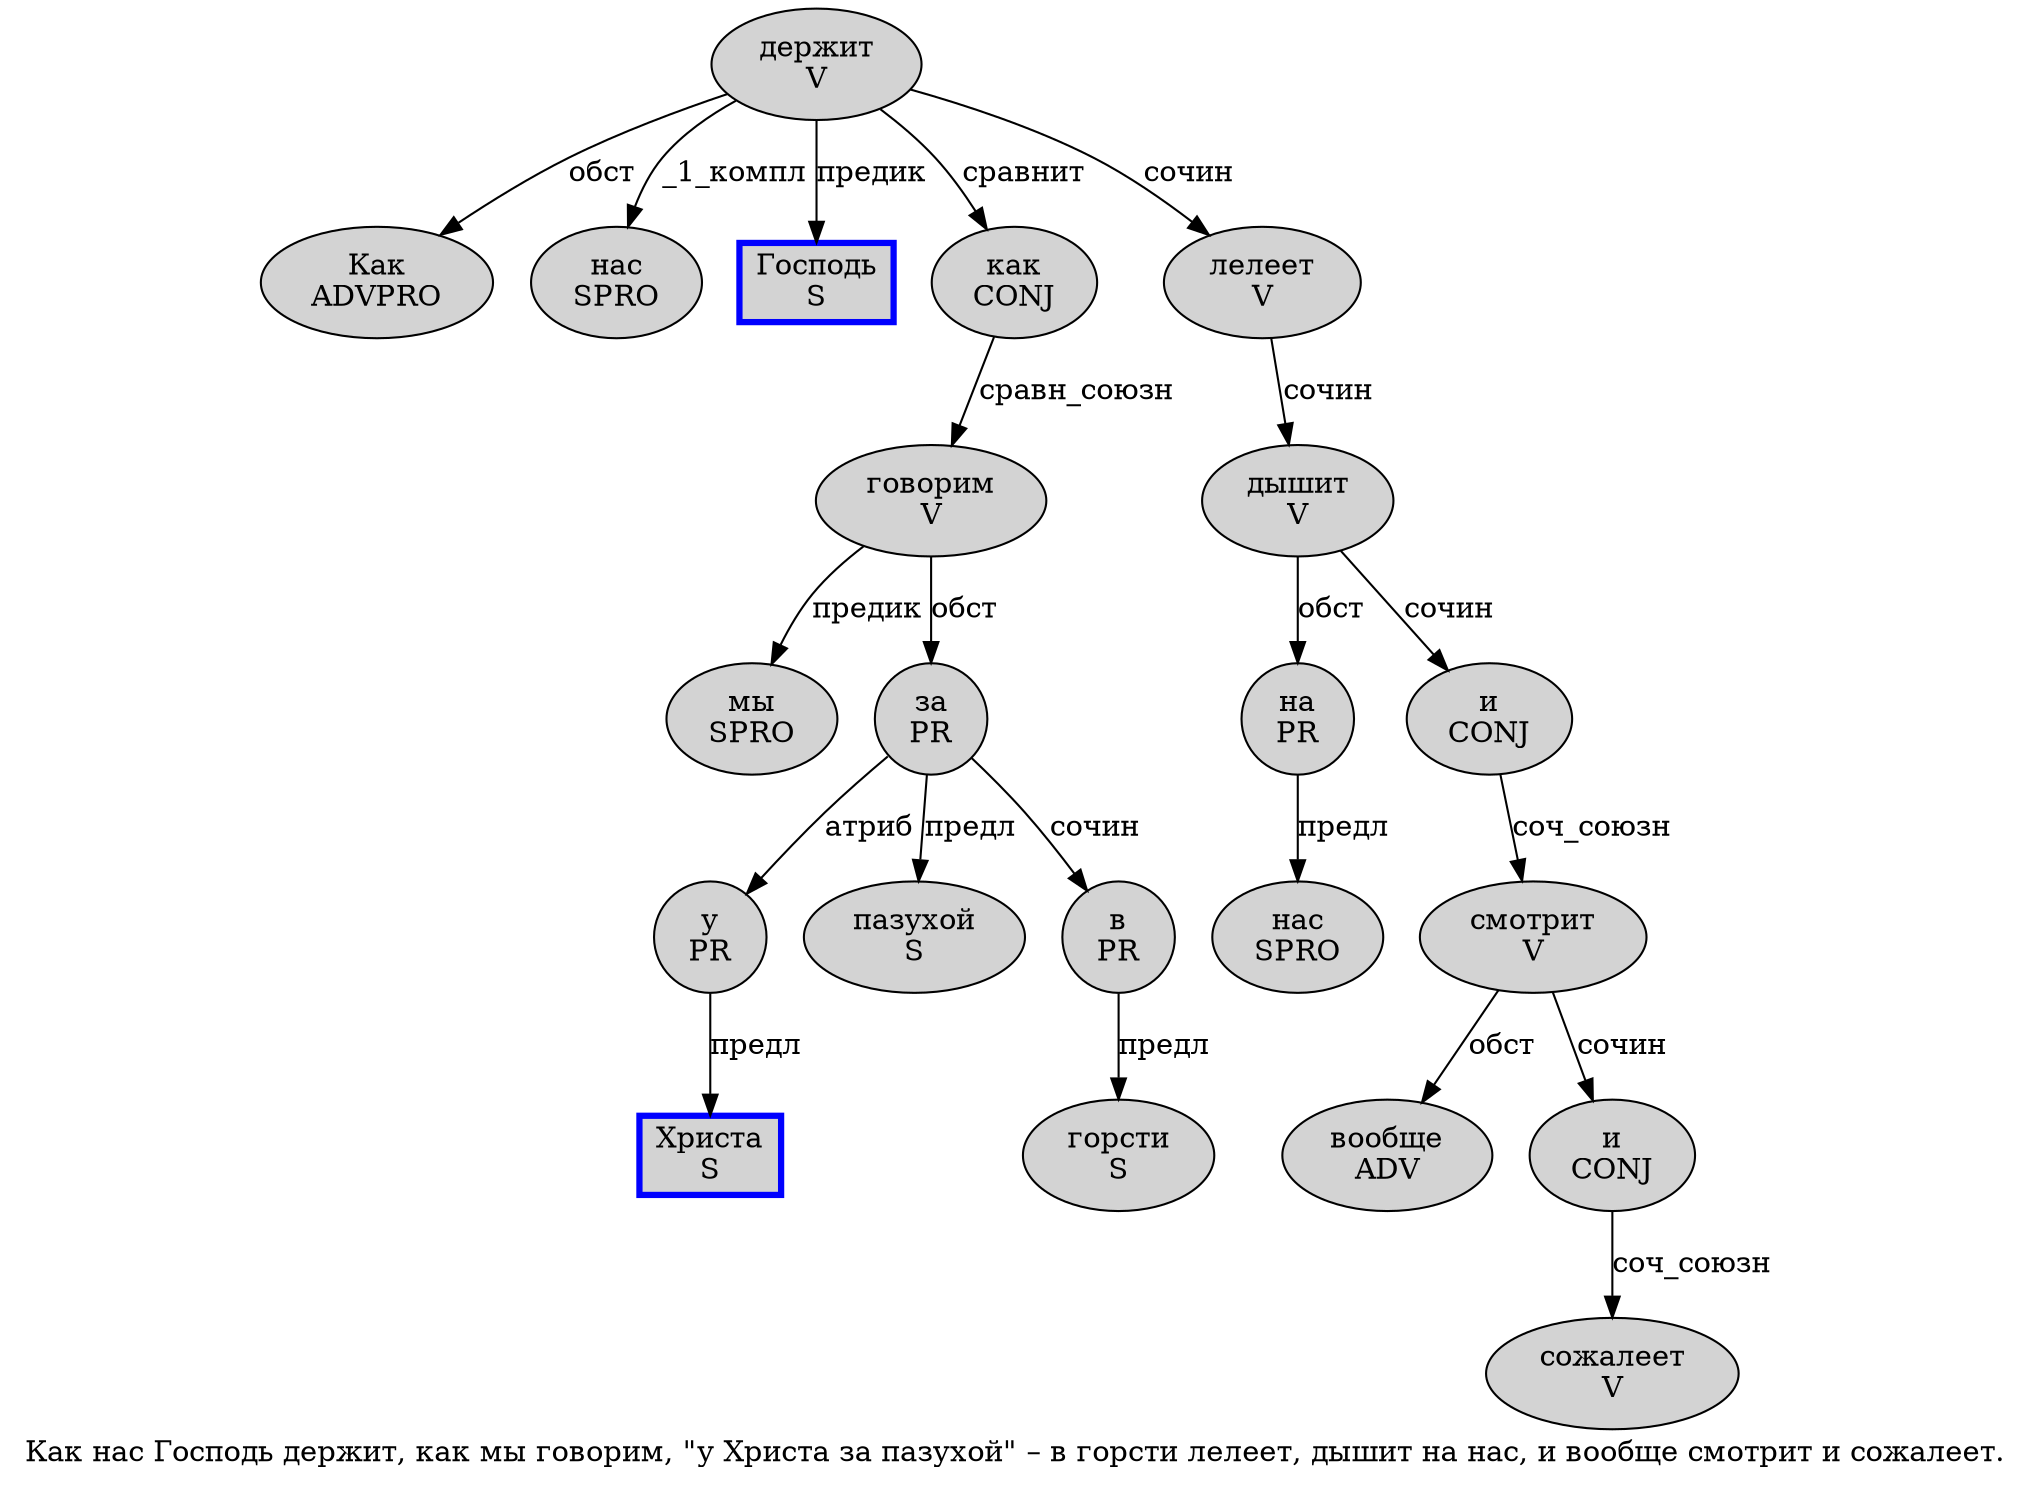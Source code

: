 digraph SENTENCE_657 {
	graph [label="Как нас Господь держит, как мы говорим, \"у Христа за пазухой\" – в горсти лелеет, дышит на нас, и вообще смотрит и сожалеет."]
	node [style=filled]
		0 [label="Как
ADVPRO" color="" fillcolor=lightgray penwidth=1 shape=ellipse]
		1 [label="нас
SPRO" color="" fillcolor=lightgray penwidth=1 shape=ellipse]
		2 [label="Господь
S" color=blue fillcolor=lightgray penwidth=3 shape=box]
		3 [label="держит
V" color="" fillcolor=lightgray penwidth=1 shape=ellipse]
		5 [label="как
CONJ" color="" fillcolor=lightgray penwidth=1 shape=ellipse]
		6 [label="мы
SPRO" color="" fillcolor=lightgray penwidth=1 shape=ellipse]
		7 [label="говорим
V" color="" fillcolor=lightgray penwidth=1 shape=ellipse]
		10 [label="у
PR" color="" fillcolor=lightgray penwidth=1 shape=ellipse]
		11 [label="Христа
S" color=blue fillcolor=lightgray penwidth=3 shape=box]
		12 [label="за
PR" color="" fillcolor=lightgray penwidth=1 shape=ellipse]
		13 [label="пазухой
S" color="" fillcolor=lightgray penwidth=1 shape=ellipse]
		16 [label="в
PR" color="" fillcolor=lightgray penwidth=1 shape=ellipse]
		17 [label="горсти
S" color="" fillcolor=lightgray penwidth=1 shape=ellipse]
		18 [label="лелеет
V" color="" fillcolor=lightgray penwidth=1 shape=ellipse]
		20 [label="дышит
V" color="" fillcolor=lightgray penwidth=1 shape=ellipse]
		21 [label="на
PR" color="" fillcolor=lightgray penwidth=1 shape=ellipse]
		22 [label="нас
SPRO" color="" fillcolor=lightgray penwidth=1 shape=ellipse]
		24 [label="и
CONJ" color="" fillcolor=lightgray penwidth=1 shape=ellipse]
		25 [label="вообще
ADV" color="" fillcolor=lightgray penwidth=1 shape=ellipse]
		26 [label="смотрит
V" color="" fillcolor=lightgray penwidth=1 shape=ellipse]
		27 [label="и
CONJ" color="" fillcolor=lightgray penwidth=1 shape=ellipse]
		28 [label="сожалеет
V" color="" fillcolor=lightgray penwidth=1 shape=ellipse]
			5 -> 7 [label="сравн_союзн"]
			26 -> 25 [label="обст"]
			26 -> 27 [label="сочин"]
			18 -> 20 [label="сочин"]
			10 -> 11 [label="предл"]
			27 -> 28 [label="соч_союзн"]
			7 -> 6 [label="предик"]
			7 -> 12 [label="обст"]
			20 -> 21 [label="обст"]
			20 -> 24 [label="сочин"]
			21 -> 22 [label="предл"]
			3 -> 0 [label="обст"]
			3 -> 1 [label="_1_компл"]
			3 -> 2 [label="предик"]
			3 -> 5 [label="сравнит"]
			3 -> 18 [label="сочин"]
			24 -> 26 [label="соч_союзн"]
			16 -> 17 [label="предл"]
			12 -> 10 [label="атриб"]
			12 -> 13 [label="предл"]
			12 -> 16 [label="сочин"]
}